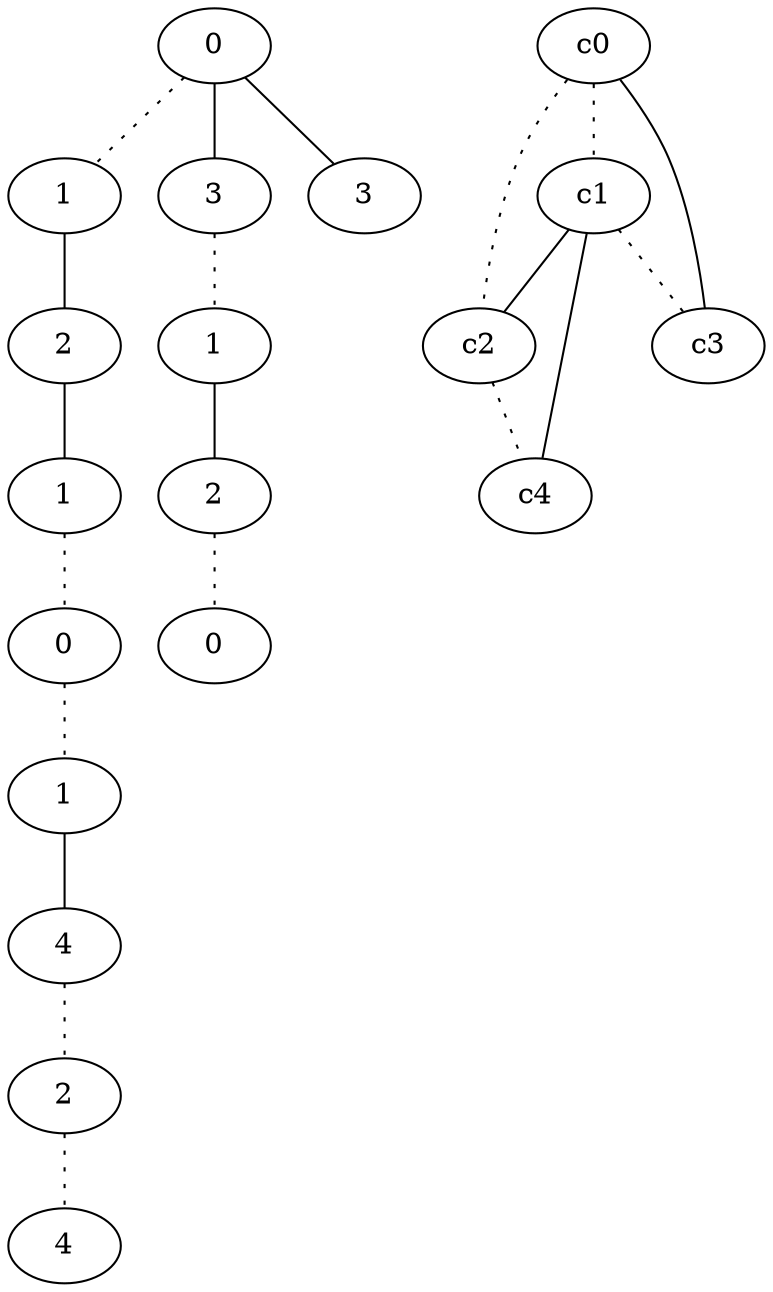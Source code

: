 graph {
a0[label=0];
a1[label=1];
a2[label=2];
a3[label=1];
a4[label=0];
a5[label=1];
a6[label=4];
a7[label=2];
a8[label=4];
a9[label=3];
a10[label=1];
a11[label=2];
a12[label=0];
a13[label=3];
a0 -- a1 [style=dotted];
a0 -- a9;
a0 -- a13;
a1 -- a2;
a2 -- a3;
a3 -- a4 [style=dotted];
a4 -- a5 [style=dotted];
a5 -- a6;
a6 -- a7 [style=dotted];
a7 -- a8 [style=dotted];
a9 -- a10 [style=dotted];
a10 -- a11;
a11 -- a12 [style=dotted];
c0 -- c1 [style=dotted];
c0 -- c2 [style=dotted];
c0 -- c3;
c1 -- c2;
c1 -- c3 [style=dotted];
c1 -- c4;
c2 -- c4 [style=dotted];
}
